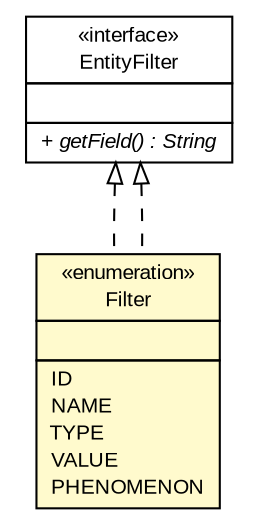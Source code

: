 #!/usr/local/bin/dot
#
# Class diagram 
# Generated by UMLGraph version R5_6-24-gf6e263 (http://www.umlgraph.org/)
#

digraph G {
	edge [fontname="arial",fontsize=10,labelfontname="arial",labelfontsize=10];
	node [fontname="arial",fontsize=10,shape=plaintext];
	nodesep=0.25;
	ranksep=0.5;
	// gov.sandia.cf.model.Criterion.Filter
	c79771 [label=<<table title="gov.sandia.cf.model.Criterion.Filter" border="0" cellborder="1" cellspacing="0" cellpadding="2" port="p" bgcolor="lemonChiffon" href="./Criterion.Filter.html">
		<tr><td><table border="0" cellspacing="0" cellpadding="1">
<tr><td align="center" balign="center"> &#171;enumeration&#187; </td></tr>
<tr><td align="center" balign="center"> Filter </td></tr>
		</table></td></tr>
		<tr><td><table border="0" cellspacing="0" cellpadding="1">
<tr><td align="left" balign="left">  </td></tr>
		</table></td></tr>
		<tr><td><table border="0" cellspacing="0" cellpadding="1">
<tr><td align="left" balign="left"> ID </td></tr>
<tr><td align="left" balign="left"> NAME </td></tr>
<tr><td align="left" balign="left"> TYPE </td></tr>
<tr><td align="left" balign="left"> VALUE </td></tr>
<tr><td align="left" balign="left"> PHENOMENON </td></tr>
		</table></td></tr>
		</table>>, URL="./Criterion.Filter.html", fontname="arial", fontcolor="black", fontsize=10.0];
	// gov.sandia.cf.model.query.EntityFilter
	c79872 [label=<<table title="gov.sandia.cf.model.query.EntityFilter" border="0" cellborder="1" cellspacing="0" cellpadding="2" port="p" href="./query/EntityFilter.html">
		<tr><td><table border="0" cellspacing="0" cellpadding="1">
<tr><td align="center" balign="center"> &#171;interface&#187; </td></tr>
<tr><td align="center" balign="center"> EntityFilter </td></tr>
		</table></td></tr>
		<tr><td><table border="0" cellspacing="0" cellpadding="1">
<tr><td align="left" balign="left">  </td></tr>
		</table></td></tr>
		<tr><td><table border="0" cellspacing="0" cellpadding="1">
<tr><td align="left" balign="left"><font face="arial italic" point-size="10.0"> + getField() : String </font></td></tr>
		</table></td></tr>
		</table>>, URL="./query/EntityFilter.html", fontname="arial", fontcolor="black", fontsize=10.0];
	//gov.sandia.cf.model.Criterion.Filter implements gov.sandia.cf.model.query.EntityFilter
	c79872:p -> c79771:p [dir=back,arrowtail=empty,style=dashed];
	//gov.sandia.cf.model.Criterion.Filter implements gov.sandia.cf.model.query.EntityFilter
	c79872:p -> c79771:p [dir=back,arrowtail=empty,style=dashed];
}

